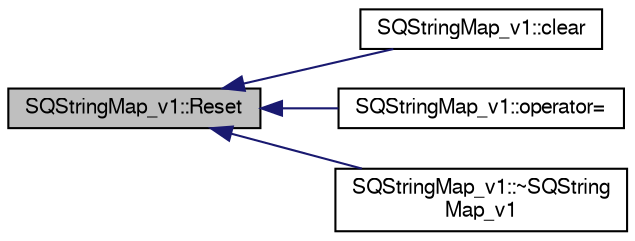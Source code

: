 digraph "SQStringMap_v1::Reset"
{
  bgcolor="transparent";
  edge [fontname="FreeSans",fontsize="10",labelfontname="FreeSans",labelfontsize="10"];
  node [fontname="FreeSans",fontsize="10",shape=record];
  rankdir="LR";
  Node1 [label="SQStringMap_v1::Reset",height=0.2,width=0.4,color="black", fillcolor="grey75", style="filled" fontcolor="black"];
  Node1 -> Node2 [dir="back",color="midnightblue",fontsize="10",style="solid",fontname="FreeSans"];
  Node2 [label="SQStringMap_v1::clear",height=0.2,width=0.4,color="black",URL="$d7/d3d/classSQStringMap__v1.html#a3f850ad1e179225e5a7b844bb1f33cf6"];
  Node1 -> Node3 [dir="back",color="midnightblue",fontsize="10",style="solid",fontname="FreeSans"];
  Node3 [label="SQStringMap_v1::operator=",height=0.2,width=0.4,color="black",URL="$d7/d3d/classSQStringMap__v1.html#ac06a54c77733922eebb34e20bad1e7b6"];
  Node1 -> Node4 [dir="back",color="midnightblue",fontsize="10",style="solid",fontname="FreeSans"];
  Node4 [label="SQStringMap_v1::~SQString\lMap_v1",height=0.2,width=0.4,color="black",URL="$d7/d3d/classSQStringMap__v1.html#acb1320dcb8416a78431d793355276899"];
}
